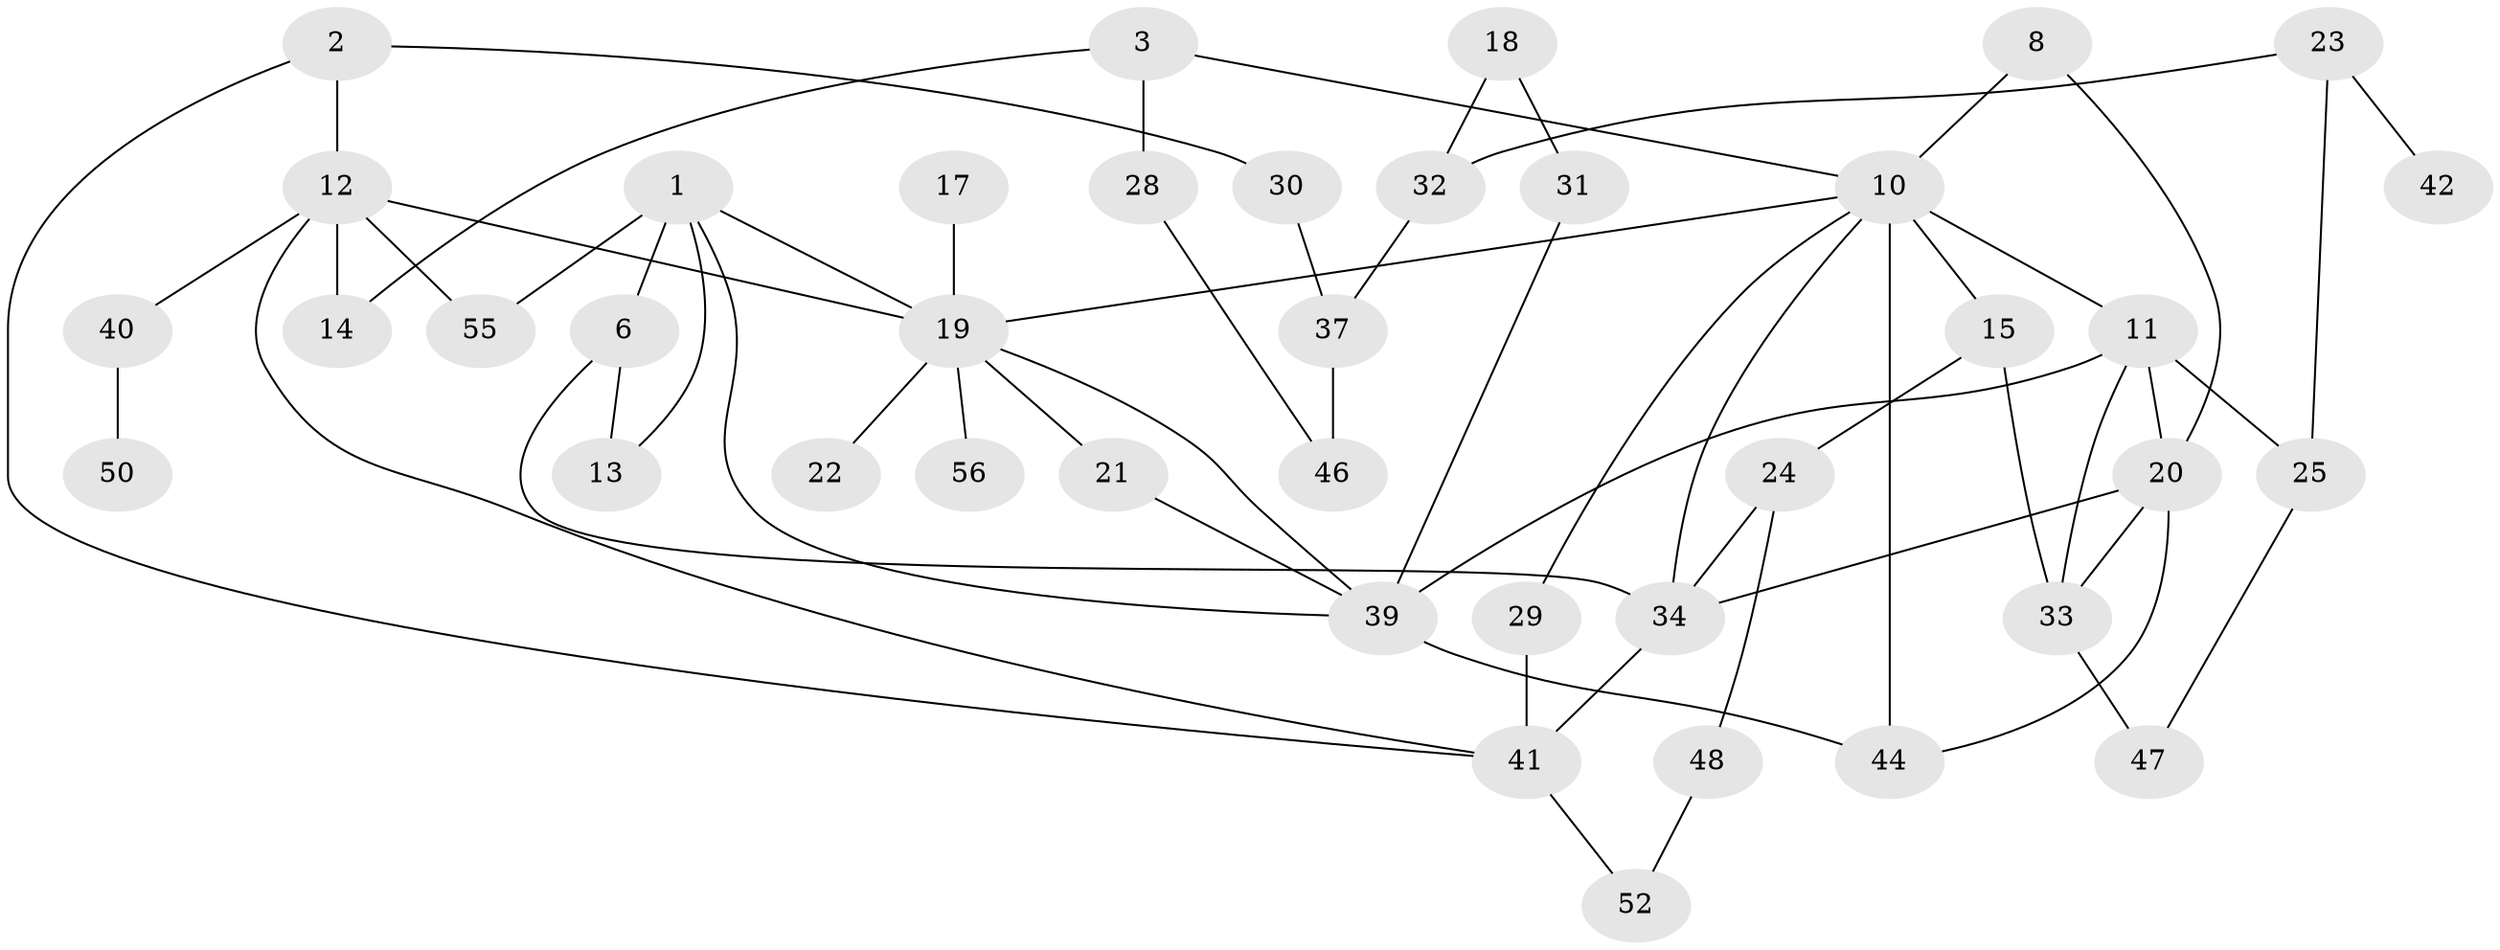 // original degree distribution, {3: 0.13513513513513514, 2: 0.2882882882882883, 1: 0.25225225225225223, 0: 0.12612612612612611, 4: 0.13513513513513514, 5: 0.036036036036036036, 6: 0.018018018018018018, 7: 0.009009009009009009}
// Generated by graph-tools (version 1.1) at 2025/33/03/09/25 02:33:33]
// undirected, 40 vertices, 61 edges
graph export_dot {
graph [start="1"]
  node [color=gray90,style=filled];
  1;
  2;
  3;
  6;
  8;
  10;
  11;
  12;
  13;
  14;
  15;
  17;
  18;
  19;
  20;
  21;
  22;
  23;
  24;
  25;
  28;
  29;
  30;
  31;
  32;
  33;
  34;
  37;
  39;
  40;
  41;
  42;
  44;
  46;
  47;
  48;
  50;
  52;
  55;
  56;
  1 -- 6 [weight=3.0];
  1 -- 13 [weight=1.0];
  1 -- 19 [weight=2.0];
  1 -- 39 [weight=1.0];
  1 -- 55 [weight=1.0];
  2 -- 12 [weight=1.0];
  2 -- 30 [weight=1.0];
  2 -- 41 [weight=1.0];
  3 -- 10 [weight=1.0];
  3 -- 14 [weight=1.0];
  3 -- 28 [weight=1.0];
  6 -- 13 [weight=1.0];
  6 -- 34 [weight=1.0];
  8 -- 10 [weight=1.0];
  8 -- 20 [weight=1.0];
  10 -- 11 [weight=1.0];
  10 -- 15 [weight=1.0];
  10 -- 19 [weight=1.0];
  10 -- 29 [weight=1.0];
  10 -- 34 [weight=1.0];
  10 -- 44 [weight=3.0];
  11 -- 20 [weight=1.0];
  11 -- 25 [weight=1.0];
  11 -- 33 [weight=2.0];
  11 -- 39 [weight=1.0];
  12 -- 14 [weight=1.0];
  12 -- 19 [weight=1.0];
  12 -- 40 [weight=1.0];
  12 -- 41 [weight=1.0];
  12 -- 55 [weight=1.0];
  15 -- 24 [weight=1.0];
  15 -- 33 [weight=1.0];
  17 -- 19 [weight=1.0];
  18 -- 31 [weight=1.0];
  18 -- 32 [weight=1.0];
  19 -- 21 [weight=1.0];
  19 -- 22 [weight=1.0];
  19 -- 39 [weight=1.0];
  19 -- 56 [weight=1.0];
  20 -- 33 [weight=1.0];
  20 -- 34 [weight=1.0];
  20 -- 44 [weight=2.0];
  21 -- 39 [weight=1.0];
  23 -- 25 [weight=1.0];
  23 -- 32 [weight=1.0];
  23 -- 42 [weight=1.0];
  24 -- 34 [weight=1.0];
  24 -- 48 [weight=1.0];
  25 -- 47 [weight=1.0];
  28 -- 46 [weight=1.0];
  29 -- 41 [weight=1.0];
  30 -- 37 [weight=1.0];
  31 -- 39 [weight=1.0];
  32 -- 37 [weight=1.0];
  33 -- 47 [weight=1.0];
  34 -- 41 [weight=1.0];
  37 -- 46 [weight=1.0];
  39 -- 44 [weight=2.0];
  40 -- 50 [weight=1.0];
  41 -- 52 [weight=1.0];
  48 -- 52 [weight=1.0];
}
